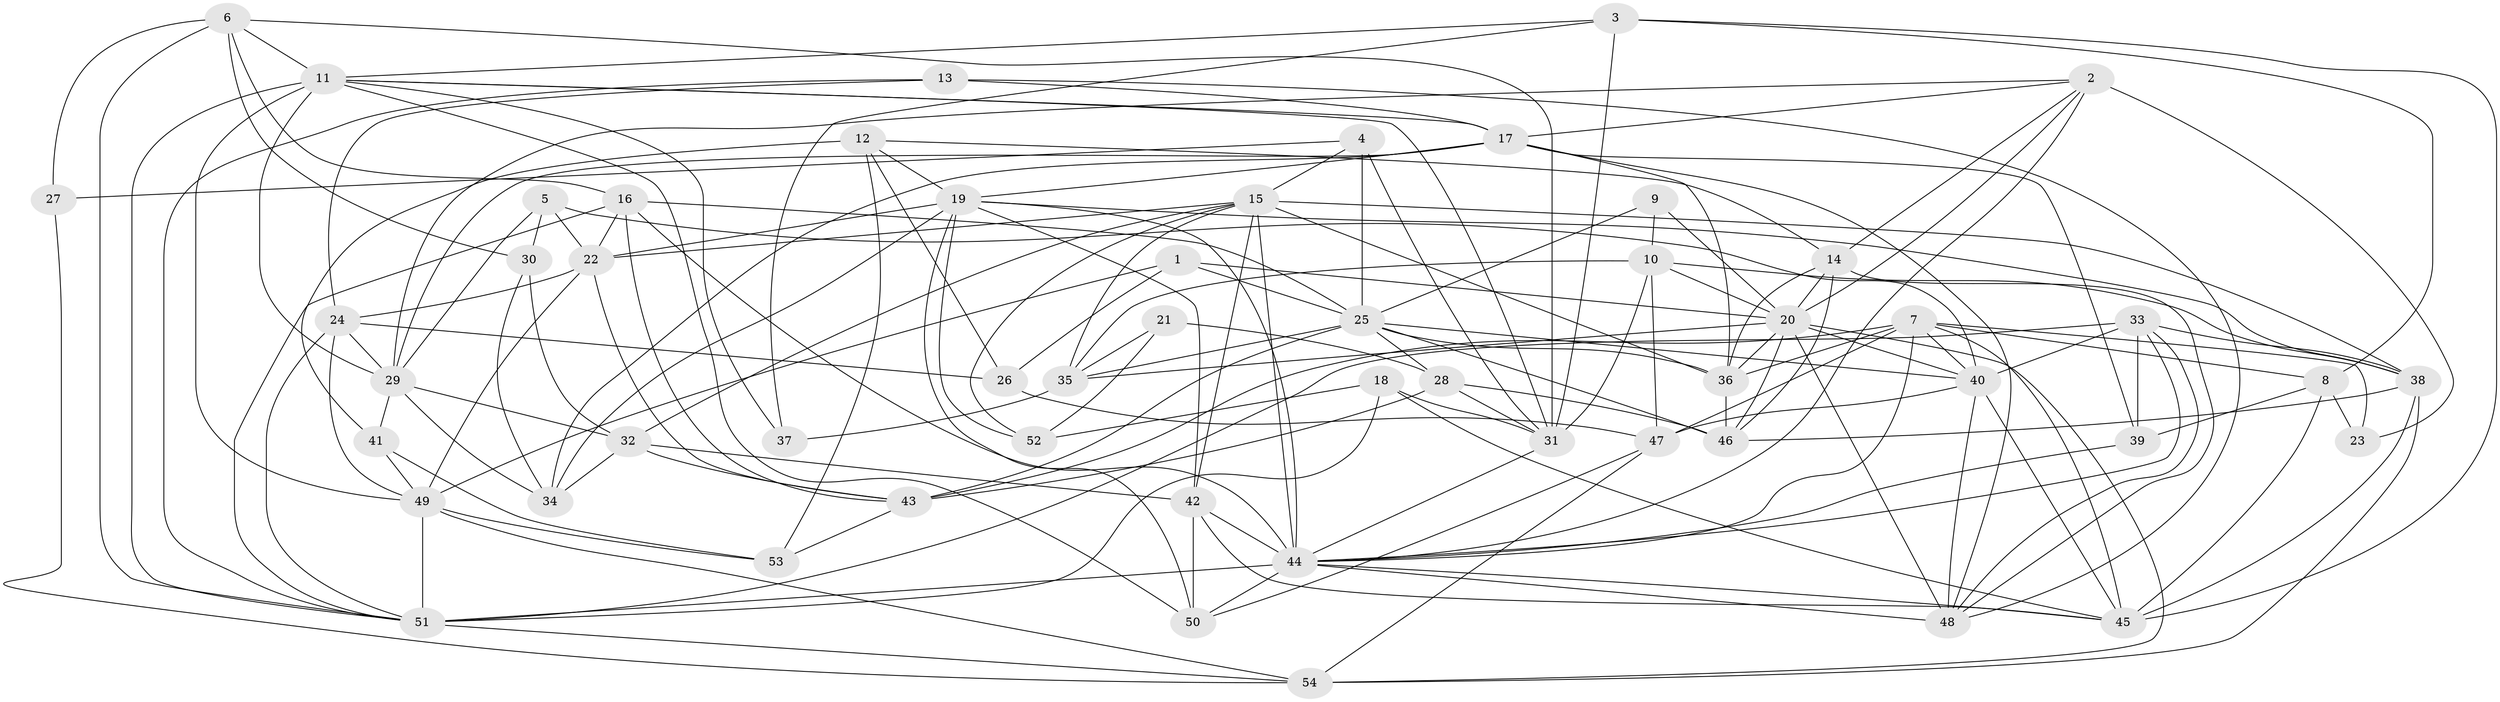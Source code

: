 // original degree distribution, {3: 0.2074074074074074, 6: 0.08148148148148149, 2: 0.16296296296296298, 4: 0.2740740740740741, 5: 0.23703703703703705, 7: 0.02962962962962963, 10: 0.007407407407407408}
// Generated by graph-tools (version 1.1) at 2025/37/03/04/25 23:37:09]
// undirected, 54 vertices, 165 edges
graph export_dot {
  node [color=gray90,style=filled];
  1;
  2;
  3;
  4;
  5;
  6;
  7;
  8;
  9;
  10;
  11;
  12;
  13;
  14;
  15;
  16;
  17;
  18;
  19;
  20;
  21;
  22;
  23;
  24;
  25;
  26;
  27;
  28;
  29;
  30;
  31;
  32;
  33;
  34;
  35;
  36;
  37;
  38;
  39;
  40;
  41;
  42;
  43;
  44;
  45;
  46;
  47;
  48;
  49;
  50;
  51;
  52;
  53;
  54;
  1 -- 20 [weight=1.0];
  1 -- 25 [weight=1.0];
  1 -- 26 [weight=1.0];
  1 -- 49 [weight=1.0];
  2 -- 14 [weight=1.0];
  2 -- 17 [weight=1.0];
  2 -- 20 [weight=1.0];
  2 -- 23 [weight=1.0];
  2 -- 29 [weight=1.0];
  2 -- 44 [weight=1.0];
  3 -- 8 [weight=1.0];
  3 -- 11 [weight=1.0];
  3 -- 31 [weight=1.0];
  3 -- 37 [weight=1.0];
  3 -- 45 [weight=1.0];
  4 -- 15 [weight=1.0];
  4 -- 25 [weight=1.0];
  4 -- 27 [weight=1.0];
  4 -- 31 [weight=2.0];
  5 -- 22 [weight=1.0];
  5 -- 29 [weight=1.0];
  5 -- 30 [weight=1.0];
  5 -- 40 [weight=1.0];
  6 -- 11 [weight=1.0];
  6 -- 16 [weight=1.0];
  6 -- 27 [weight=1.0];
  6 -- 30 [weight=1.0];
  6 -- 31 [weight=2.0];
  6 -- 51 [weight=1.0];
  7 -- 8 [weight=1.0];
  7 -- 23 [weight=1.0];
  7 -- 36 [weight=2.0];
  7 -- 40 [weight=2.0];
  7 -- 43 [weight=1.0];
  7 -- 44 [weight=1.0];
  7 -- 45 [weight=1.0];
  7 -- 47 [weight=1.0];
  8 -- 23 [weight=1.0];
  8 -- 39 [weight=1.0];
  8 -- 45 [weight=1.0];
  9 -- 10 [weight=1.0];
  9 -- 20 [weight=2.0];
  9 -- 25 [weight=1.0];
  10 -- 20 [weight=1.0];
  10 -- 31 [weight=1.0];
  10 -- 35 [weight=1.0];
  10 -- 38 [weight=1.0];
  10 -- 47 [weight=1.0];
  11 -- 17 [weight=1.0];
  11 -- 29 [weight=1.0];
  11 -- 31 [weight=1.0];
  11 -- 37 [weight=1.0];
  11 -- 49 [weight=1.0];
  11 -- 50 [weight=1.0];
  11 -- 51 [weight=1.0];
  12 -- 14 [weight=2.0];
  12 -- 19 [weight=1.0];
  12 -- 26 [weight=1.0];
  12 -- 41 [weight=2.0];
  12 -- 53 [weight=1.0];
  13 -- 17 [weight=1.0];
  13 -- 24 [weight=1.0];
  13 -- 48 [weight=1.0];
  13 -- 51 [weight=1.0];
  14 -- 20 [weight=1.0];
  14 -- 36 [weight=1.0];
  14 -- 46 [weight=1.0];
  14 -- 48 [weight=1.0];
  15 -- 22 [weight=2.0];
  15 -- 32 [weight=1.0];
  15 -- 35 [weight=1.0];
  15 -- 36 [weight=1.0];
  15 -- 38 [weight=1.0];
  15 -- 42 [weight=1.0];
  15 -- 44 [weight=2.0];
  15 -- 52 [weight=1.0];
  16 -- 22 [weight=1.0];
  16 -- 25 [weight=2.0];
  16 -- 43 [weight=1.0];
  16 -- 44 [weight=1.0];
  16 -- 51 [weight=1.0];
  17 -- 19 [weight=1.0];
  17 -- 29 [weight=1.0];
  17 -- 34 [weight=1.0];
  17 -- 36 [weight=2.0];
  17 -- 39 [weight=1.0];
  17 -- 48 [weight=1.0];
  18 -- 31 [weight=1.0];
  18 -- 45 [weight=2.0];
  18 -- 51 [weight=1.0];
  18 -- 52 [weight=1.0];
  19 -- 22 [weight=1.0];
  19 -- 34 [weight=1.0];
  19 -- 38 [weight=1.0];
  19 -- 42 [weight=1.0];
  19 -- 44 [weight=1.0];
  19 -- 50 [weight=1.0];
  19 -- 52 [weight=1.0];
  20 -- 35 [weight=1.0];
  20 -- 36 [weight=1.0];
  20 -- 40 [weight=1.0];
  20 -- 46 [weight=1.0];
  20 -- 48 [weight=1.0];
  20 -- 54 [weight=1.0];
  21 -- 28 [weight=1.0];
  21 -- 35 [weight=1.0];
  21 -- 52 [weight=1.0];
  22 -- 24 [weight=1.0];
  22 -- 43 [weight=1.0];
  22 -- 49 [weight=1.0];
  24 -- 26 [weight=1.0];
  24 -- 29 [weight=1.0];
  24 -- 49 [weight=1.0];
  24 -- 51 [weight=1.0];
  25 -- 28 [weight=1.0];
  25 -- 35 [weight=1.0];
  25 -- 36 [weight=1.0];
  25 -- 40 [weight=1.0];
  25 -- 43 [weight=1.0];
  25 -- 46 [weight=1.0];
  26 -- 47 [weight=1.0];
  27 -- 54 [weight=1.0];
  28 -- 31 [weight=2.0];
  28 -- 43 [weight=1.0];
  28 -- 46 [weight=1.0];
  29 -- 32 [weight=1.0];
  29 -- 34 [weight=1.0];
  29 -- 41 [weight=1.0];
  30 -- 32 [weight=1.0];
  30 -- 34 [weight=1.0];
  31 -- 44 [weight=1.0];
  32 -- 34 [weight=1.0];
  32 -- 42 [weight=1.0];
  32 -- 43 [weight=1.0];
  33 -- 38 [weight=1.0];
  33 -- 39 [weight=1.0];
  33 -- 40 [weight=1.0];
  33 -- 44 [weight=1.0];
  33 -- 48 [weight=1.0];
  33 -- 51 [weight=2.0];
  35 -- 37 [weight=1.0];
  36 -- 46 [weight=2.0];
  38 -- 45 [weight=1.0];
  38 -- 46 [weight=1.0];
  38 -- 54 [weight=1.0];
  39 -- 44 [weight=1.0];
  40 -- 45 [weight=1.0];
  40 -- 47 [weight=1.0];
  40 -- 48 [weight=2.0];
  41 -- 49 [weight=1.0];
  41 -- 53 [weight=1.0];
  42 -- 44 [weight=3.0];
  42 -- 45 [weight=1.0];
  42 -- 50 [weight=1.0];
  43 -- 53 [weight=1.0];
  44 -- 45 [weight=1.0];
  44 -- 48 [weight=1.0];
  44 -- 50 [weight=1.0];
  44 -- 51 [weight=1.0];
  47 -- 50 [weight=1.0];
  47 -- 54 [weight=1.0];
  49 -- 51 [weight=1.0];
  49 -- 53 [weight=1.0];
  49 -- 54 [weight=1.0];
  51 -- 54 [weight=1.0];
}
